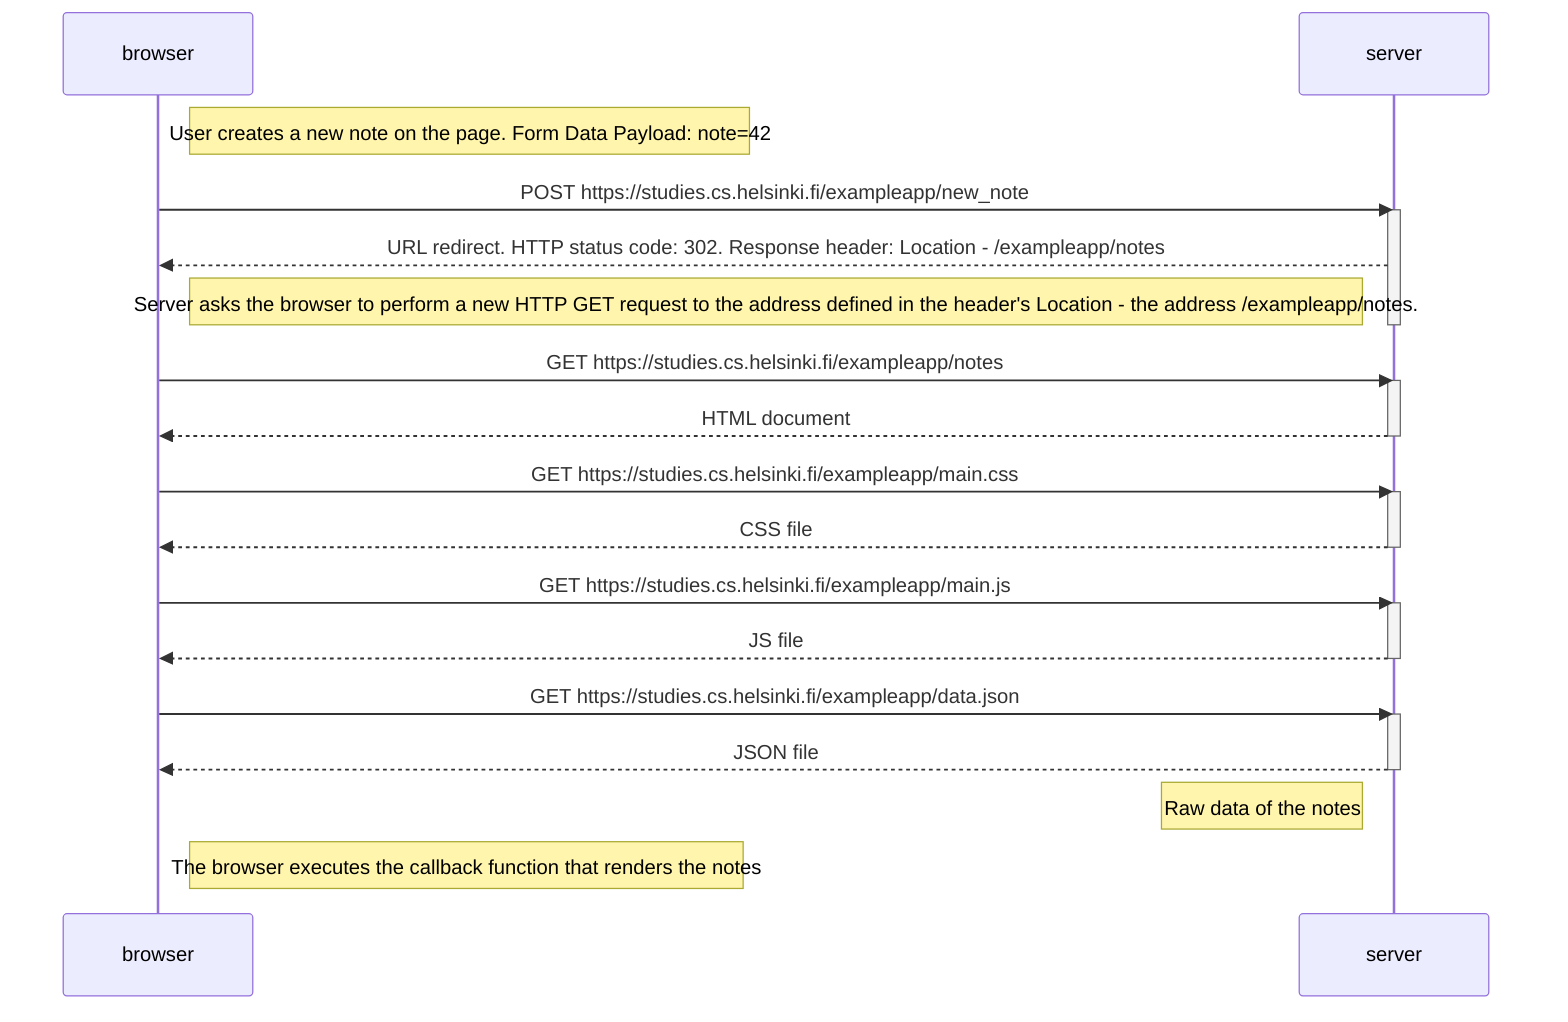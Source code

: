 sequenceDiagram
    participant browser
    participant server

    Note right of browser: User creates a new note on the page. Form Data Payload: note=42 
    browser->>server: POST https://studies.cs.helsinki.fi/exampleapp/new_note
    activate server
    server-->>browser: URL redirect. HTTP status code: 302. Response header: Location - /exampleapp/notes
    Note left of server: Server asks the browser to perform a new HTTP GET request to the address defined in the header's Location - the address /exampleapp/notes.
    deactivate server

    browser->>server: GET https://studies.cs.helsinki.fi/exampleapp/notes
    activate server
    server-->>browser: HTML document
    deactivate server

    browser->>server: GET https://studies.cs.helsinki.fi/exampleapp/main.css
    activate server
    server-->>browser: CSS file
    deactivate server

    browser->>server: GET https://studies.cs.helsinki.fi/exampleapp/main.js
    activate server
    server-->>browser: JS file
    deactivate server

    browser->>server: GET https://studies.cs.helsinki.fi/exampleapp/data.json
    activate server
    server-->>browser: JSON file
    deactivate server
    Note left of server: Raw data of the notes
    Note right of browser: The browser executes the callback function that renders the notes